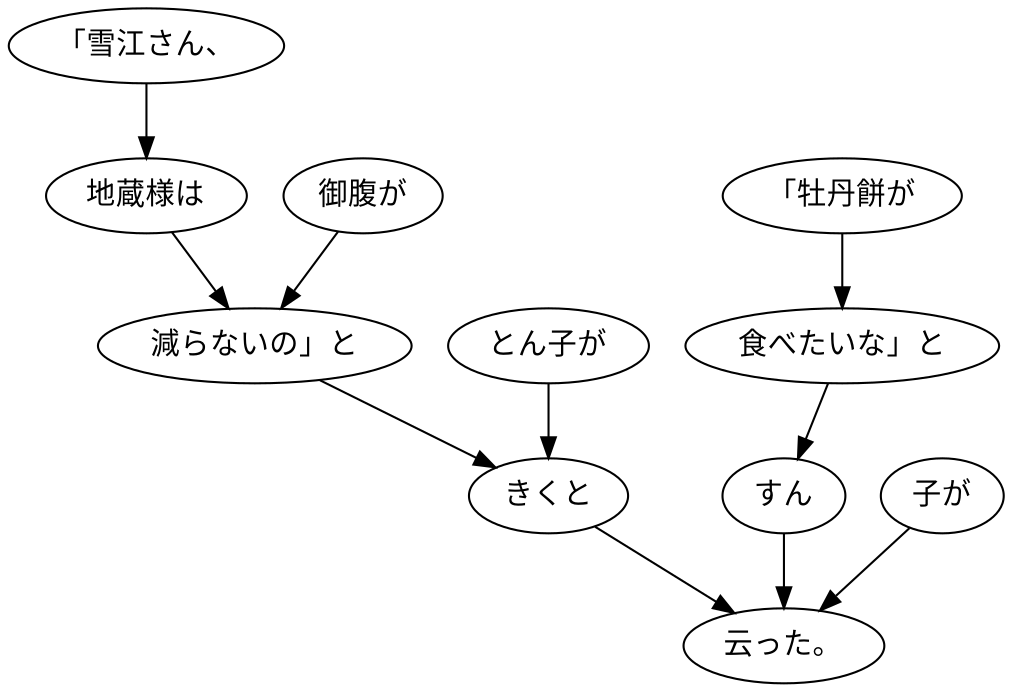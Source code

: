 digraph graph6847 {
	node0 [label="「雪江さん、"];
	node1 [label="地蔵様は"];
	node2 [label="御腹が"];
	node3 [label="減らないの」と"];
	node4 [label="とん子が"];
	node5 [label="きくと"];
	node6 [label="「牡丹餅が"];
	node7 [label="食べたいな」と"];
	node8 [label="すん"];
	node9 [label="子が"];
	node10 [label="云った。"];
	node0 -> node1;
	node1 -> node3;
	node2 -> node3;
	node3 -> node5;
	node4 -> node5;
	node5 -> node10;
	node6 -> node7;
	node7 -> node8;
	node8 -> node10;
	node9 -> node10;
}
